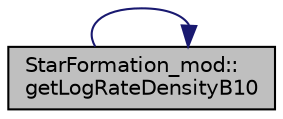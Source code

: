 digraph "StarFormation_mod::getLogRateDensityB10"
{
 // LATEX_PDF_SIZE
  edge [fontname="Helvetica",fontsize="10",labelfontname="Helvetica",labelfontsize="10"];
  node [fontname="Helvetica",fontsize="10",shape=record];
  rankdir="LR";
  Node1 [label="StarFormation_mod::\lgetLogRateDensityB10",height=0.2,width=0.4,color="black", fillcolor="grey75", style="filled", fontcolor="black",tooltip="Return GRBFR density based on the formation rate estimates of Butler et al. (2010)."];
  Node1 -> Node1 [color="midnightblue",fontsize="10",style="solid",fontname="Helvetica"];
}
